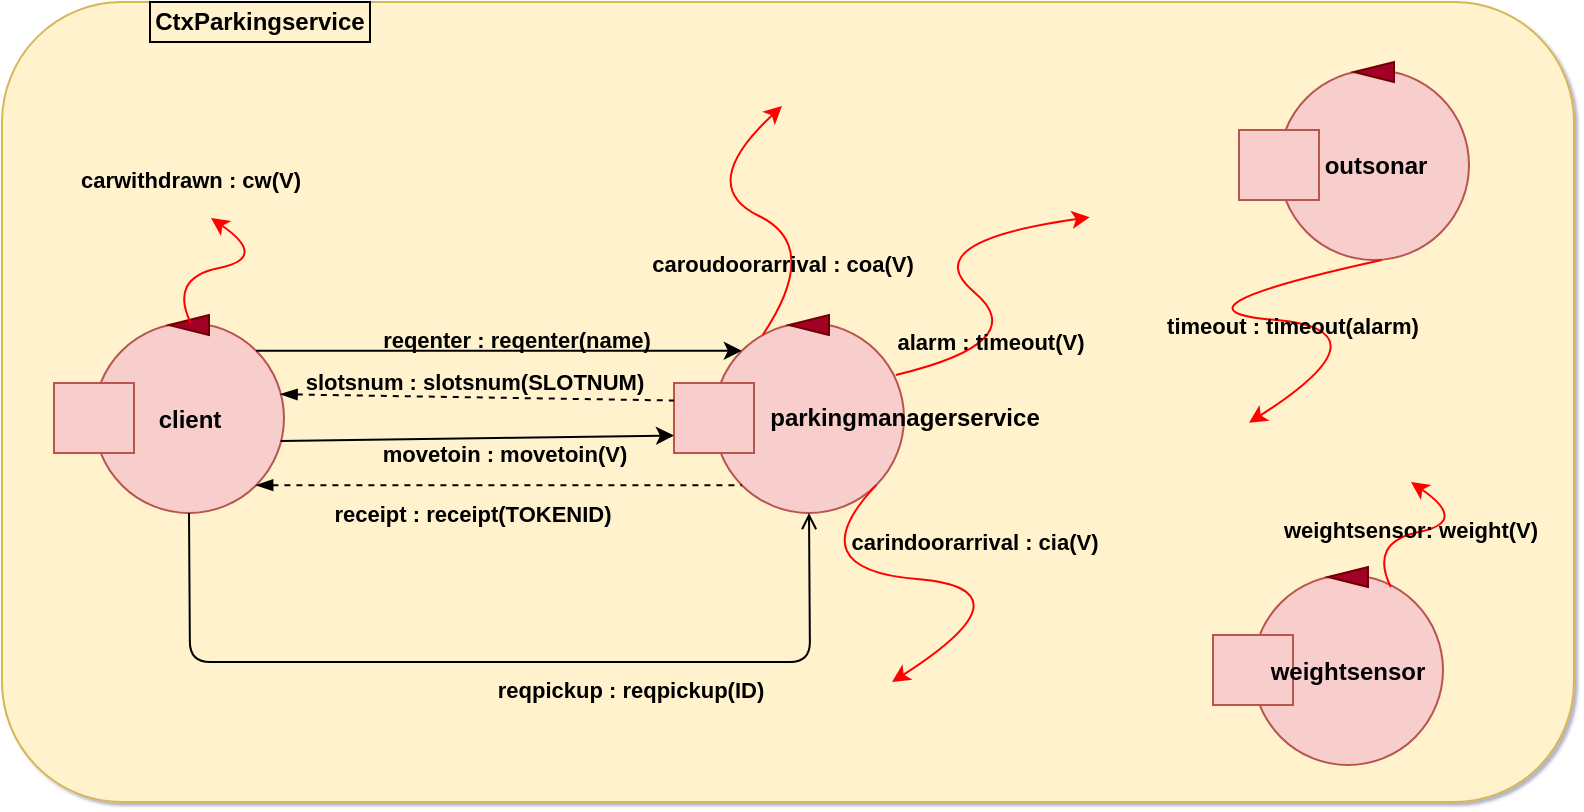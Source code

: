 <mxfile version="14.6.13" type="device"><diagram id="wI8z80SIdUuaSBe2A1s2" name="Pagina-1"><mxGraphModel dx="1185" dy="718" grid="1" gridSize="10" guides="1" tooltips="1" connect="1" arrows="1" fold="1" page="1" pageScale="1" pageWidth="827" pageHeight="1169" math="0" shadow="1"><root><mxCell id="0"/><mxCell id="1" parent="0"/><mxCell id="jZINJF8swxtSmkf8bM59-7" value="" style="rounded=1;whiteSpace=wrap;html=1;fillColor=#fff2cc;strokeColor=#d6b656;" parent="1" vertex="1"><mxGeometry x="4" y="40" width="786" height="400" as="geometry"/></mxCell><mxCell id="jZINJF8swxtSmkf8bM59-8" value="&lt;font color=&quot;#000000&quot;&gt;&lt;b&gt;CtxParkingservice&lt;/b&gt;&lt;/font&gt;" style="text;html=1;align=center;verticalAlign=middle;whiteSpace=wrap;rounded=0;strokeColor=#000000;" parent="1" vertex="1"><mxGeometry x="78" y="40" width="110" height="20" as="geometry"/></mxCell><mxCell id="jZINJF8swxtSmkf8bM59-9" value="" style="ellipse;whiteSpace=wrap;html=1;aspect=fixed;fillColor=#f8cecc;strokeColor=#b85450;" parent="1" vertex="1"><mxGeometry x="360" y="200.5" width="95" height="95" as="geometry"/></mxCell><mxCell id="jZINJF8swxtSmkf8bM59-10" value="" style="rounded=0;whiteSpace=wrap;html=1;fillColor=#f8cecc;strokeColor=#b85450;" parent="1" vertex="1"><mxGeometry x="340" y="230.5" width="40" height="35" as="geometry"/></mxCell><mxCell id="jZINJF8swxtSmkf8bM59-11" value="" style="triangle;whiteSpace=wrap;html=1;rotation=-180;fillColor=#a20025;strokeColor=#6F0000;fontColor=#ffffff;" parent="1" vertex="1"><mxGeometry x="397.5" y="196.5" width="20" height="10" as="geometry"/></mxCell><mxCell id="jZINJF8swxtSmkf8bM59-25" value="&lt;font color=&quot;#000000&quot;&gt;&lt;b&gt;parkingmanagerservice&lt;/b&gt;&lt;/font&gt;" style="text;html=1;strokeColor=none;fillColor=none;align=center;verticalAlign=middle;whiteSpace=wrap;rounded=0;" parent="1" vertex="1"><mxGeometry x="389" y="238" width="132.5" height="20" as="geometry"/></mxCell><mxCell id="jZINJF8swxtSmkf8bM59-27" value="" style="ellipse;whiteSpace=wrap;html=1;aspect=fixed;fillColor=#f8cecc;strokeColor=#b85450;" parent="1" vertex="1"><mxGeometry x="642.5" y="74" width="95" height="95" as="geometry"/></mxCell><mxCell id="jZINJF8swxtSmkf8bM59-28" value="" style="rounded=0;whiteSpace=wrap;html=1;fillColor=#f8cecc;strokeColor=#b85450;" parent="1" vertex="1"><mxGeometry x="622.5" y="104" width="40" height="35" as="geometry"/></mxCell><mxCell id="jZINJF8swxtSmkf8bM59-29" value="" style="triangle;whiteSpace=wrap;html=1;rotation=-180;fillColor=#a20025;strokeColor=#6F0000;fontColor=#ffffff;" parent="1" vertex="1"><mxGeometry x="680.0" y="70" width="20" height="10" as="geometry"/></mxCell><mxCell id="jZINJF8swxtSmkf8bM59-30" value="&lt;font color=&quot;#000000&quot;&gt;&lt;b&gt;outsonar&lt;/b&gt;&lt;/font&gt;" style="text;html=1;strokeColor=none;fillColor=none;align=center;verticalAlign=middle;whiteSpace=wrap;rounded=0;" parent="1" vertex="1"><mxGeometry x="670.5" y="112" width="40" height="20" as="geometry"/></mxCell><mxCell id="jZINJF8swxtSmkf8bM59-31" value="" style="ellipse;whiteSpace=wrap;html=1;aspect=fixed;fillColor=#f8cecc;strokeColor=#b85450;" parent="1" vertex="1"><mxGeometry x="629.5" y="326.5" width="95" height="95" as="geometry"/></mxCell><mxCell id="jZINJF8swxtSmkf8bM59-32" value="" style="rounded=0;whiteSpace=wrap;html=1;fillColor=#f8cecc;strokeColor=#b85450;" parent="1" vertex="1"><mxGeometry x="609.5" y="356.5" width="40" height="35" as="geometry"/></mxCell><mxCell id="jZINJF8swxtSmkf8bM59-43" value="" style="ellipse;whiteSpace=wrap;html=1;aspect=fixed;fillColor=#f8cecc;strokeColor=#b85450;" parent="1" vertex="1"><mxGeometry x="50.0" y="200.5" width="95" height="95" as="geometry"/></mxCell><mxCell id="jZINJF8swxtSmkf8bM59-44" value="" style="rounded=0;whiteSpace=wrap;html=1;fillColor=#f8cecc;strokeColor=#b85450;" parent="1" vertex="1"><mxGeometry x="30.0" y="230.5" width="40" height="35" as="geometry"/></mxCell><mxCell id="jZINJF8swxtSmkf8bM59-45" value="" style="triangle;whiteSpace=wrap;html=1;rotation=-180;fillColor=#a20025;strokeColor=#6F0000;fontColor=#ffffff;" parent="1" vertex="1"><mxGeometry x="87.5" y="196.5" width="20" height="10" as="geometry"/></mxCell><mxCell id="jZINJF8swxtSmkf8bM59-46" value="&lt;font color=&quot;#000000&quot;&gt;&lt;b&gt;client&lt;/b&gt;&lt;/font&gt;" style="text;html=1;strokeColor=none;fillColor=none;align=center;verticalAlign=middle;whiteSpace=wrap;rounded=0;" parent="1" vertex="1"><mxGeometry x="78.0" y="238.5" width="40" height="20" as="geometry"/></mxCell><mxCell id="jZINJF8swxtSmkf8bM59-47" value="" style="endArrow=classic;html=1;strokeColor=#000000;exitX=1;exitY=0;exitDx=0;exitDy=0;entryX=0;entryY=0;entryDx=0;entryDy=0;" parent="1" source="jZINJF8swxtSmkf8bM59-43" target="jZINJF8swxtSmkf8bM59-9" edge="1"><mxGeometry width="50" height="50" relative="1" as="geometry"><mxPoint x="130" y="420" as="sourcePoint"/><mxPoint x="160" y="390" as="targetPoint"/></mxGeometry></mxCell><mxCell id="jZINJF8swxtSmkf8bM59-49" value="&lt;b&gt;reqenter : reqenter(name)&lt;/b&gt;" style="edgeLabel;html=1;align=center;verticalAlign=middle;resizable=0;points=[];labelBackgroundColor=none;fontColor=#000000;" parent="jZINJF8swxtSmkf8bM59-47" vertex="1" connectable="0"><mxGeometry x="0.24" y="2" relative="1" as="geometry"><mxPoint x="-21" y="-4" as="offset"/></mxGeometry></mxCell><mxCell id="jZINJF8swxtSmkf8bM59-54" value="" style="curved=1;endArrow=classic;html=1;fontColor=#000000;strokeColor=#FF0000;exitX=1;exitY=1;exitDx=0;exitDy=0;entryX=0.5;entryY=0;entryDx=0;entryDy=0;" parent="1" source="jZINJF8swxtSmkf8bM59-9" edge="1"><mxGeometry width="50" height="50" relative="1" as="geometry"><mxPoint x="449" y="285" as="sourcePoint"/><mxPoint x="449" y="380" as="targetPoint"/><Array as="points"><mxPoint x="401.5" y="323.5"/><mxPoint x="521.5" y="333.5"/></Array></mxGeometry></mxCell><mxCell id="jZINJF8swxtSmkf8bM59-55" value="&lt;b&gt;carindoorarrival : cia(V)&lt;/b&gt;" style="edgeLabel;html=1;align=center;verticalAlign=middle;resizable=0;points=[];fontColor=#000000;labelBackgroundColor=none;" parent="jZINJF8swxtSmkf8bM59-54" vertex="1" connectable="0"><mxGeometry x="-0.173" y="2" relative="1" as="geometry"><mxPoint x="37" y="-16" as="offset"/></mxGeometry></mxCell><mxCell id="jZINJF8swxtSmkf8bM59-60" value="" style="endArrow=none;dashed=1;html=1;fontColor=#000000;startArrow=blockThin;startFill=1;strokeColor=#000000;entryX=0;entryY=0.25;entryDx=0;entryDy=0;exitX=0.982;exitY=0.375;exitDx=0;exitDy=0;exitPerimeter=0;" parent="1" source="jZINJF8swxtSmkf8bM59-43" target="jZINJF8swxtSmkf8bM59-10" edge="1"><mxGeometry width="50" height="50" relative="1" as="geometry"><mxPoint x="300" y="332.5" as="sourcePoint"/><mxPoint x="350" y="363" as="targetPoint"/></mxGeometry></mxCell><mxCell id="jZINJF8swxtSmkf8bM59-61" value="&lt;b&gt;slotsnum : slotsnum(SLOTNUM)&lt;/b&gt;" style="edgeLabel;html=1;align=center;verticalAlign=middle;resizable=0;points=[];fontColor=#000000;labelBackgroundColor=none;" parent="jZINJF8swxtSmkf8bM59-60" vertex="1" connectable="0"><mxGeometry x="0.114" y="-3" relative="1" as="geometry"><mxPoint x="-13" y="-11" as="offset"/></mxGeometry></mxCell><mxCell id="jZINJF8swxtSmkf8bM59-64" value="" style="curved=1;endArrow=classic;html=1;fontColor=#000000;strokeColor=#FF0000;exitX=0.75;exitY=0;exitDx=0;exitDy=0;" parent="1" edge="1"><mxGeometry width="50" height="50" relative="1" as="geometry"><mxPoint x="384.375" y="206.5" as="sourcePoint"/><mxPoint x="394" y="92" as="targetPoint"/><Array as="points"><mxPoint x="414" y="162"/><mxPoint x="351" y="132"/></Array></mxGeometry></mxCell><mxCell id="jZINJF8swxtSmkf8bM59-65" value="&lt;b&gt;caroudoorarrival : coa(V)&lt;/b&gt;" style="edgeLabel;html=1;align=center;verticalAlign=middle;resizable=0;points=[];fontColor=#000000;labelBackgroundColor=none;" parent="jZINJF8swxtSmkf8bM59-64" vertex="1" connectable="0"><mxGeometry x="-0.173" y="2" relative="1" as="geometry"><mxPoint y="16" as="offset"/></mxGeometry></mxCell><mxCell id="jZINJF8swxtSmkf8bM59-73" value="" style="endArrow=open;html=1;strokeColor=#000000;exitX=0.5;exitY=1;exitDx=0;exitDy=0;endFill=0;entryX=0.5;entryY=1;entryDx=0;entryDy=0;" parent="1" source="jZINJF8swxtSmkf8bM59-43" target="jZINJF8swxtSmkf8bM59-9" edge="1"><mxGeometry width="50" height="50" relative="1" as="geometry"><mxPoint x="130" y="371.5" as="sourcePoint"/><mxPoint x="408" y="290" as="targetPoint"/><Array as="points"><mxPoint x="98" y="370"/><mxPoint x="408" y="370"/></Array></mxGeometry></mxCell><mxCell id="jZINJF8swxtSmkf8bM59-75" value="&lt;b&gt;reqpickup : reqpickup(ID)&lt;/b&gt;" style="edgeLabel;html=1;align=center;verticalAlign=middle;resizable=0;points=[];fontColor=#000000;labelBackgroundColor=none;" parent="jZINJF8swxtSmkf8bM59-73" vertex="1" connectable="0"><mxGeometry x="0.389" y="1" relative="1" as="geometry"><mxPoint x="-25" y="15" as="offset"/></mxGeometry></mxCell><mxCell id="jZINJF8swxtSmkf8bM59-79" value="" style="curved=1;endArrow=classic;html=1;fontColor=#000000;strokeColor=#FF0000;exitX=0.75;exitY=0;exitDx=0;exitDy=0;" parent="1" edge="1"><mxGeometry width="50" height="50" relative="1" as="geometry"><mxPoint x="98.375" y="200.5" as="sourcePoint"/><mxPoint x="108.5" y="148" as="targetPoint"/><Array as="points"><mxPoint x="87.5" y="178"/><mxPoint x="137.5" y="168"/></Array></mxGeometry></mxCell><mxCell id="jZINJF8swxtSmkf8bM59-80" value="&lt;b&gt;carwithdrawn : cw(V)&lt;/b&gt;" style="edgeLabel;html=1;align=center;verticalAlign=middle;resizable=0;points=[];fontColor=#000000;labelBackgroundColor=none;" parent="jZINJF8swxtSmkf8bM59-79" vertex="1" connectable="0"><mxGeometry x="-0.173" y="2" relative="1" as="geometry"><mxPoint x="-10" y="-43" as="offset"/></mxGeometry></mxCell><mxCell id="YO7a2mo7gkk3Uapq0EPu-1" value="" style="endArrow=classic;html=1;strokeColor=#000000;exitX=0.982;exitY=0.621;exitDx=0;exitDy=0;entryX=0;entryY=0.75;entryDx=0;entryDy=0;exitPerimeter=0;" parent="1" source="jZINJF8swxtSmkf8bM59-43" target="jZINJF8swxtSmkf8bM59-10" edge="1"><mxGeometry width="50" height="50" relative="1" as="geometry"><mxPoint x="126" y="349" as="sourcePoint"/><mxPoint x="280" y="400" as="targetPoint"/></mxGeometry></mxCell><mxCell id="YO7a2mo7gkk3Uapq0EPu-2" value="&lt;b&gt;movetoin : movetoin(V)&lt;br&gt;&lt;/b&gt;" style="edgeLabel;html=1;align=center;verticalAlign=middle;resizable=0;points=[];labelBackgroundColor=none;fontColor=#000000;" parent="YO7a2mo7gkk3Uapq0EPu-1" vertex="1" connectable="0"><mxGeometry x="0.24" y="2" relative="1" as="geometry"><mxPoint x="-11" y="10" as="offset"/></mxGeometry></mxCell><mxCell id="YO7a2mo7gkk3Uapq0EPu-3" value="" style="endArrow=none;dashed=1;html=1;fontColor=#000000;startArrow=blockThin;startFill=1;entryX=0;entryY=1;entryDx=0;entryDy=0;strokeColor=#000000;exitX=1;exitY=1;exitDx=0;exitDy=0;" parent="1" source="jZINJF8swxtSmkf8bM59-43" target="jZINJF8swxtSmkf8bM59-9" edge="1"><mxGeometry width="50" height="50" relative="1" as="geometry"><mxPoint x="142" y="257" as="sourcePoint"/><mxPoint x="358.5" y="373" as="targetPoint"/></mxGeometry></mxCell><mxCell id="YO7a2mo7gkk3Uapq0EPu-4" value="&lt;b&gt;receipt : receipt(TOKENID)&lt;br&gt;&lt;/b&gt;" style="edgeLabel;html=1;align=center;verticalAlign=middle;resizable=0;points=[];fontColor=#000000;labelBackgroundColor=none;" parent="YO7a2mo7gkk3Uapq0EPu-3" vertex="1" connectable="0"><mxGeometry x="0.114" y="-3" relative="1" as="geometry"><mxPoint x="-28" y="11" as="offset"/></mxGeometry></mxCell><mxCell id="YO7a2mo7gkk3Uapq0EPu-5" value="" style="curved=1;endArrow=classic;html=1;fontColor=#000000;strokeColor=#FF0000;exitX=0;exitY=1;exitDx=0;exitDy=0;entryX=0.5;entryY=0;entryDx=0;entryDy=0;" parent="1" edge="1"><mxGeometry width="50" height="50" relative="1" as="geometry"><mxPoint x="693.912" y="168.998" as="sourcePoint"/><mxPoint x="627.5" y="250.41" as="targetPoint"/><Array as="points"><mxPoint x="580" y="193.91"/><mxPoint x="700" y="203.91"/></Array></mxGeometry></mxCell><mxCell id="YO7a2mo7gkk3Uapq0EPu-6" value="&lt;b&gt;timeout : timeout(alarm)&lt;/b&gt;" style="edgeLabel;html=1;align=center;verticalAlign=middle;resizable=0;points=[];fontColor=#000000;labelBackgroundColor=none;" parent="YO7a2mo7gkk3Uapq0EPu-5" vertex="1" connectable="0"><mxGeometry x="0.148" y="-2" relative="1" as="geometry"><mxPoint as="offset"/></mxGeometry></mxCell><mxCell id="FHm0eiM3zlZNe7fUExbG-5" value="" style="triangle;whiteSpace=wrap;html=1;rotation=-180;fillColor=#a20025;strokeColor=#6F0000;fontColor=#ffffff;" parent="1" vertex="1"><mxGeometry x="667.0" y="322.5" width="20" height="10" as="geometry"/></mxCell><mxCell id="FHm0eiM3zlZNe7fUExbG-6" value="&lt;font color=&quot;#000000&quot;&gt;&lt;b&gt;weightsensor&lt;/b&gt;&lt;/font&gt;" style="text;html=1;strokeColor=none;fillColor=none;align=center;verticalAlign=middle;whiteSpace=wrap;rounded=0;" parent="1" vertex="1"><mxGeometry x="656.5" y="364.5" width="40" height="20" as="geometry"/></mxCell><mxCell id="FHm0eiM3zlZNe7fUExbG-7" value="" style="curved=1;endArrow=classic;html=1;fontColor=#000000;strokeColor=#FF0000;exitX=0.75;exitY=0;exitDx=0;exitDy=0;" parent="1" edge="1"><mxGeometry width="50" height="50" relative="1" as="geometry"><mxPoint x="698.375" y="332.5" as="sourcePoint"/><mxPoint x="708.5" y="280" as="targetPoint"/><Array as="points"><mxPoint x="687.5" y="310"/><mxPoint x="737.5" y="300"/></Array></mxGeometry></mxCell><mxCell id="FHm0eiM3zlZNe7fUExbG-8" value="&lt;b&gt;weightsensor: weight(V)&lt;/b&gt;" style="edgeLabel;html=1;align=center;verticalAlign=middle;resizable=0;points=[];fontColor=#000000;labelBackgroundColor=none;" parent="FHm0eiM3zlZNe7fUExbG-7" vertex="1" connectable="0"><mxGeometry x="-0.173" y="2" relative="1" as="geometry"><mxPoint as="offset"/></mxGeometry></mxCell><mxCell id="YzXMoaA1S_gKNN7wQeH9-1" value="" style="curved=1;endArrow=classic;html=1;fontColor=#000000;strokeColor=#FF0000;exitX=0.75;exitY=0;exitDx=0;exitDy=0;entryX=0.692;entryY=0.269;entryDx=0;entryDy=0;entryPerimeter=0;" edge="1" parent="1" target="jZINJF8swxtSmkf8bM59-7"><mxGeometry width="50" height="50" relative="1" as="geometry"><mxPoint x="450.875" y="226.5" as="sourcePoint"/><mxPoint x="460.5" y="112" as="targetPoint"/><Array as="points"><mxPoint x="520" y="210"/><mxPoint x="460" y="160"/></Array></mxGeometry></mxCell><mxCell id="YzXMoaA1S_gKNN7wQeH9-2" value="&lt;b&gt;alarm : timeout(V)&lt;/b&gt;" style="edgeLabel;html=1;align=center;verticalAlign=middle;resizable=0;points=[];fontColor=#000000;labelBackgroundColor=none;" vertex="1" connectable="0" parent="YzXMoaA1S_gKNN7wQeH9-1"><mxGeometry x="-0.173" y="2" relative="1" as="geometry"><mxPoint y="16" as="offset"/></mxGeometry></mxCell></root></mxGraphModel></diagram></mxfile>